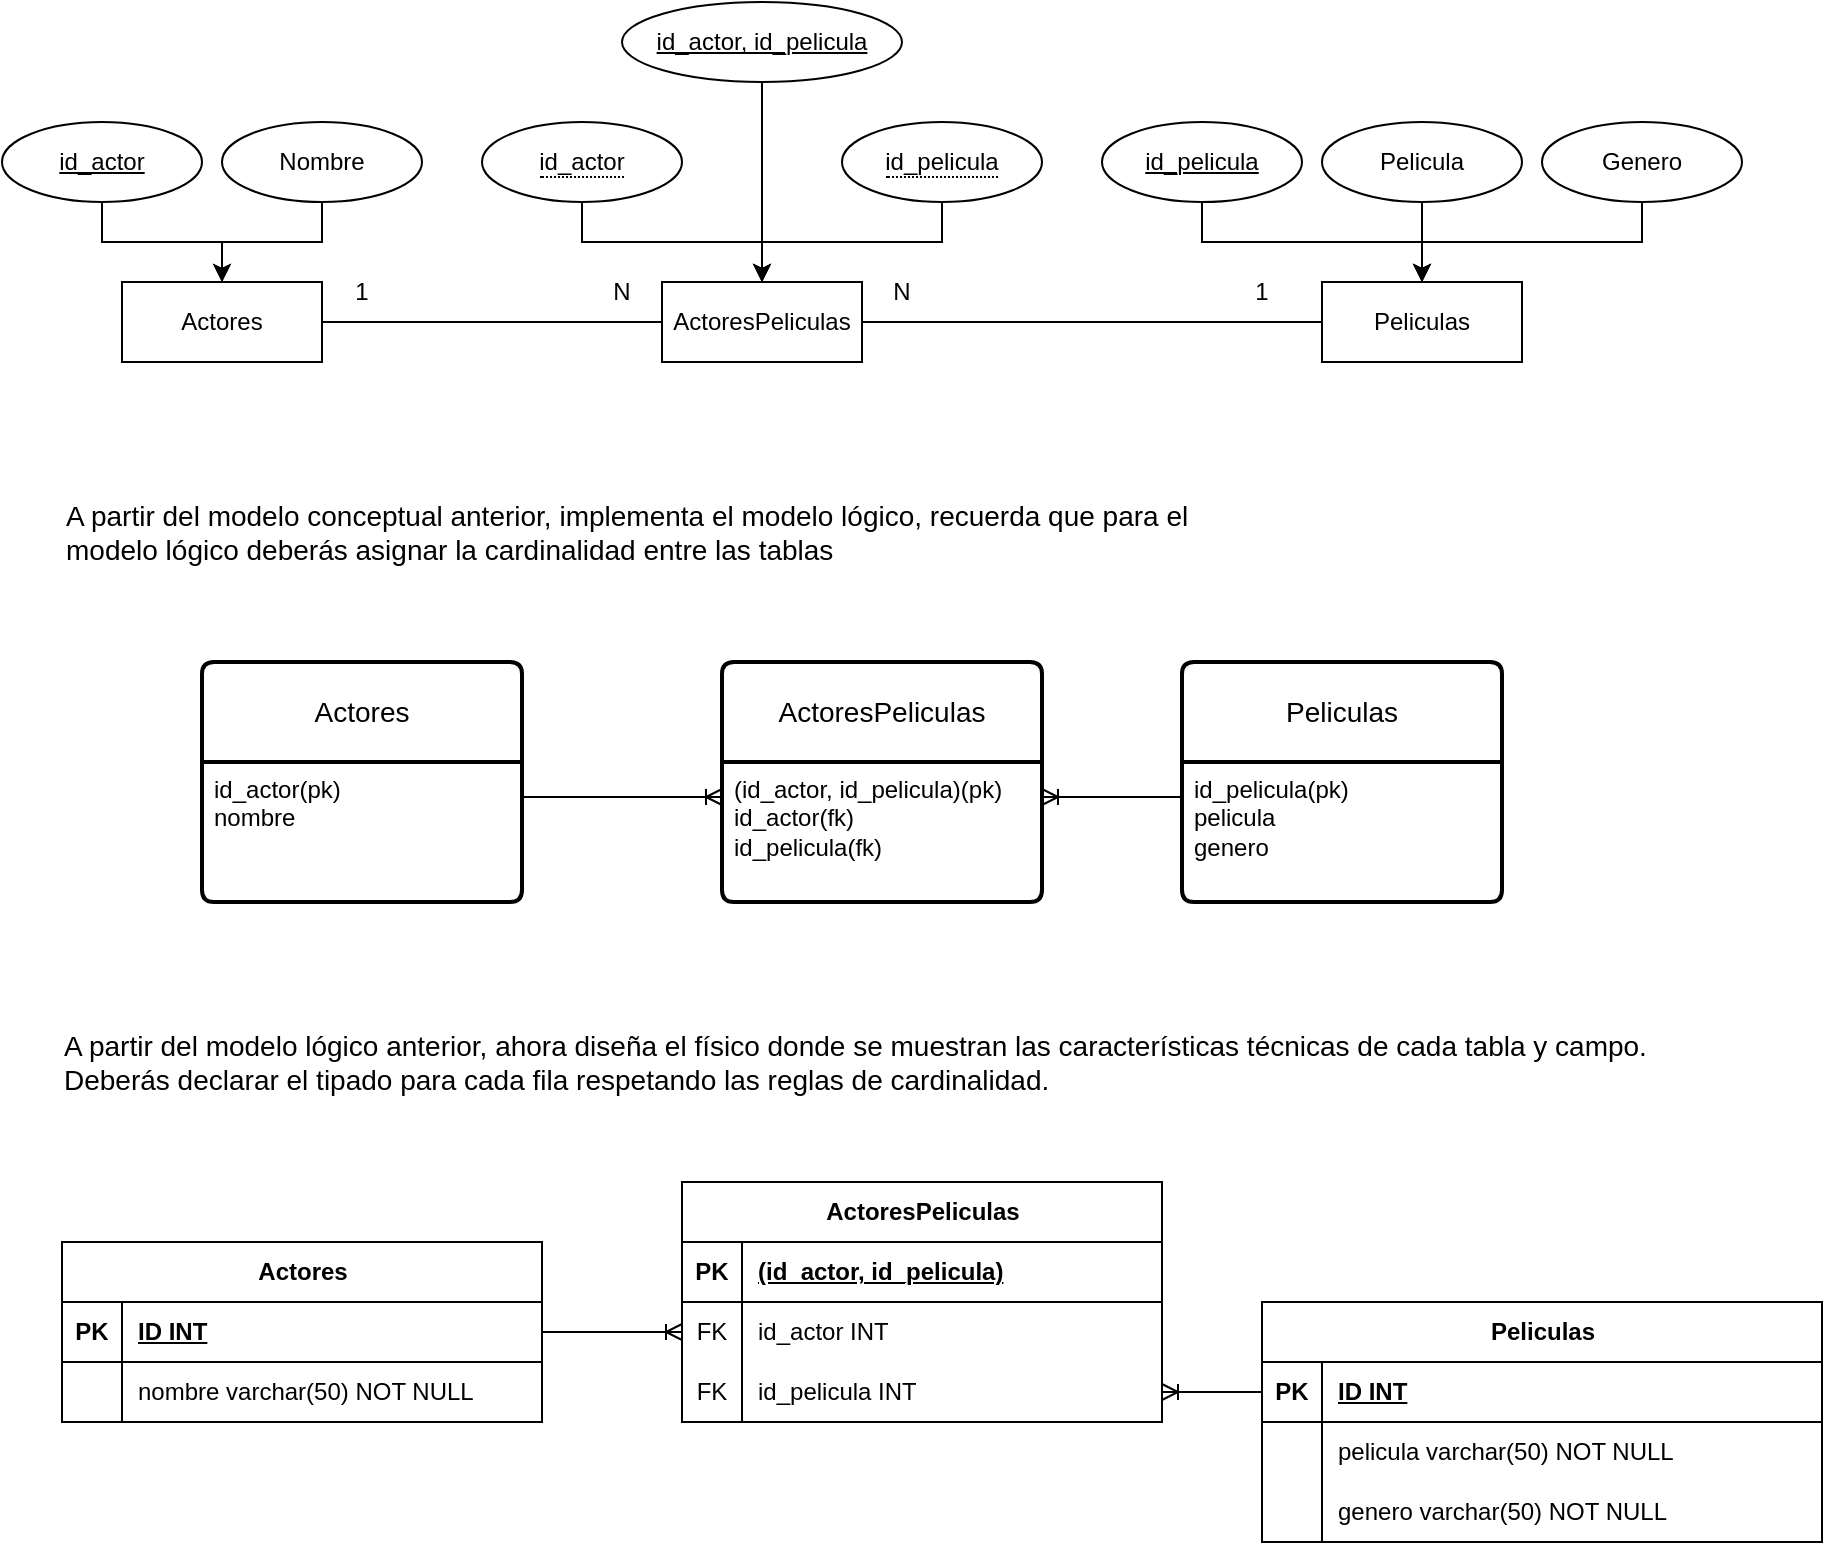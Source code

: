 <mxfile version="24.4.0" type="device">
  <diagram name="Página-1" id="gv3SAU7eRIduFJ0--Vhw">
    <mxGraphModel dx="1165" dy="521" grid="1" gridSize="10" guides="1" tooltips="1" connect="1" arrows="1" fold="1" page="1" pageScale="1" pageWidth="827" pageHeight="1169" math="0" shadow="0">
      <root>
        <mxCell id="0" />
        <mxCell id="1" parent="0" />
        <mxCell id="bGGJ99G3kXYBsOuSdX8--1" value="Peliculas" style="whiteSpace=wrap;html=1;align=center;" vertex="1" parent="1">
          <mxGeometry x="670" y="160" width="100" height="40" as="geometry" />
        </mxCell>
        <mxCell id="bGGJ99G3kXYBsOuSdX8--2" value="Actores" style="whiteSpace=wrap;html=1;align=center;" vertex="1" parent="1">
          <mxGeometry x="70" y="160" width="100" height="40" as="geometry" />
        </mxCell>
        <mxCell id="bGGJ99G3kXYBsOuSdX8--16" style="edgeStyle=orthogonalEdgeStyle;rounded=0;orthogonalLoop=1;jettySize=auto;html=1;exitX=0.5;exitY=1;exitDx=0;exitDy=0;entryX=0.5;entryY=0;entryDx=0;entryDy=0;" edge="1" parent="1" source="bGGJ99G3kXYBsOuSdX8--3" target="bGGJ99G3kXYBsOuSdX8--1">
          <mxGeometry relative="1" as="geometry" />
        </mxCell>
        <mxCell id="bGGJ99G3kXYBsOuSdX8--3" value="Pelicula" style="ellipse;whiteSpace=wrap;html=1;align=center;" vertex="1" parent="1">
          <mxGeometry x="670" y="80" width="100" height="40" as="geometry" />
        </mxCell>
        <mxCell id="bGGJ99G3kXYBsOuSdX8--17" style="edgeStyle=orthogonalEdgeStyle;rounded=0;orthogonalLoop=1;jettySize=auto;html=1;exitX=0.5;exitY=1;exitDx=0;exitDy=0;entryX=0.5;entryY=0;entryDx=0;entryDy=0;" edge="1" parent="1" source="bGGJ99G3kXYBsOuSdX8--5" target="bGGJ99G3kXYBsOuSdX8--2">
          <mxGeometry relative="1" as="geometry" />
        </mxCell>
        <mxCell id="bGGJ99G3kXYBsOuSdX8--5" value="Nombre" style="ellipse;whiteSpace=wrap;html=1;align=center;" vertex="1" parent="1">
          <mxGeometry x="120" y="80" width="100" height="40" as="geometry" />
        </mxCell>
        <mxCell id="bGGJ99G3kXYBsOuSdX8--15" style="edgeStyle=orthogonalEdgeStyle;rounded=0;orthogonalLoop=1;jettySize=auto;html=1;exitX=0.5;exitY=1;exitDx=0;exitDy=0;entryX=0.5;entryY=0;entryDx=0;entryDy=0;" edge="1" parent="1" source="bGGJ99G3kXYBsOuSdX8--7" target="bGGJ99G3kXYBsOuSdX8--1">
          <mxGeometry relative="1" as="geometry" />
        </mxCell>
        <mxCell id="bGGJ99G3kXYBsOuSdX8--7" value="Genero" style="ellipse;whiteSpace=wrap;html=1;align=center;" vertex="1" parent="1">
          <mxGeometry x="780" y="80" width="100" height="40" as="geometry" />
        </mxCell>
        <mxCell id="bGGJ99G3kXYBsOuSdX8--14" style="edgeStyle=orthogonalEdgeStyle;rounded=0;orthogonalLoop=1;jettySize=auto;html=1;exitX=0.5;exitY=1;exitDx=0;exitDy=0;entryX=0.5;entryY=0;entryDx=0;entryDy=0;" edge="1" parent="1" source="bGGJ99G3kXYBsOuSdX8--8" target="bGGJ99G3kXYBsOuSdX8--1">
          <mxGeometry relative="1" as="geometry" />
        </mxCell>
        <mxCell id="bGGJ99G3kXYBsOuSdX8--8" value="id_pelicula" style="ellipse;whiteSpace=wrap;html=1;align=center;fontStyle=4;" vertex="1" parent="1">
          <mxGeometry x="560" y="80" width="100" height="40" as="geometry" />
        </mxCell>
        <mxCell id="bGGJ99G3kXYBsOuSdX8--12" style="edgeStyle=orthogonalEdgeStyle;rounded=0;orthogonalLoop=1;jettySize=auto;html=1;exitX=0.5;exitY=1;exitDx=0;exitDy=0;entryX=0.5;entryY=0;entryDx=0;entryDy=0;" edge="1" parent="1" source="bGGJ99G3kXYBsOuSdX8--9" target="bGGJ99G3kXYBsOuSdX8--2">
          <mxGeometry relative="1" as="geometry" />
        </mxCell>
        <mxCell id="bGGJ99G3kXYBsOuSdX8--9" value="id_actor" style="ellipse;whiteSpace=wrap;html=1;align=center;fontStyle=4;" vertex="1" parent="1">
          <mxGeometry x="10" y="80" width="100" height="40" as="geometry" />
        </mxCell>
        <mxCell id="bGGJ99G3kXYBsOuSdX8--11" style="edgeStyle=orthogonalEdgeStyle;rounded=0;orthogonalLoop=1;jettySize=auto;html=1;exitX=0.5;exitY=1;exitDx=0;exitDy=0;" edge="1" parent="1" source="bGGJ99G3kXYBsOuSdX8--1" target="bGGJ99G3kXYBsOuSdX8--1">
          <mxGeometry relative="1" as="geometry" />
        </mxCell>
        <mxCell id="bGGJ99G3kXYBsOuSdX8--19" value="ActoresPeliculas" style="whiteSpace=wrap;html=1;align=center;" vertex="1" parent="1">
          <mxGeometry x="340" y="160" width="100" height="40" as="geometry" />
        </mxCell>
        <mxCell id="bGGJ99G3kXYBsOuSdX8--22" style="edgeStyle=orthogonalEdgeStyle;rounded=0;orthogonalLoop=1;jettySize=auto;html=1;exitX=0.5;exitY=1;exitDx=0;exitDy=0;entryX=0.5;entryY=0;entryDx=0;entryDy=0;" edge="1" parent="1" source="bGGJ99G3kXYBsOuSdX8--20" target="bGGJ99G3kXYBsOuSdX8--19">
          <mxGeometry relative="1" as="geometry" />
        </mxCell>
        <mxCell id="bGGJ99G3kXYBsOuSdX8--20" value="&lt;span style=&quot;border-bottom: 1px dotted&quot;&gt;id_actor&lt;/span&gt;" style="ellipse;whiteSpace=wrap;html=1;align=center;" vertex="1" parent="1">
          <mxGeometry x="250" y="80" width="100" height="40" as="geometry" />
        </mxCell>
        <mxCell id="bGGJ99G3kXYBsOuSdX8--24" style="edgeStyle=orthogonalEdgeStyle;rounded=0;orthogonalLoop=1;jettySize=auto;html=1;exitX=0.5;exitY=1;exitDx=0;exitDy=0;entryX=0.5;entryY=0;entryDx=0;entryDy=0;" edge="1" parent="1" source="bGGJ99G3kXYBsOuSdX8--21" target="bGGJ99G3kXYBsOuSdX8--19">
          <mxGeometry relative="1" as="geometry" />
        </mxCell>
        <mxCell id="bGGJ99G3kXYBsOuSdX8--21" value="&lt;span style=&quot;border-bottom: 1px dotted&quot;&gt;id_pelicula&lt;/span&gt;" style="ellipse;whiteSpace=wrap;html=1;align=center;" vertex="1" parent="1">
          <mxGeometry x="430" y="80" width="100" height="40" as="geometry" />
        </mxCell>
        <mxCell id="bGGJ99G3kXYBsOuSdX8--26" style="edgeStyle=orthogonalEdgeStyle;rounded=0;orthogonalLoop=1;jettySize=auto;html=1;exitX=0.5;exitY=1;exitDx=0;exitDy=0;entryX=0.5;entryY=0;entryDx=0;entryDy=0;" edge="1" parent="1" source="bGGJ99G3kXYBsOuSdX8--25" target="bGGJ99G3kXYBsOuSdX8--19">
          <mxGeometry relative="1" as="geometry" />
        </mxCell>
        <mxCell id="bGGJ99G3kXYBsOuSdX8--25" value="id_actor, id_pelicula" style="ellipse;whiteSpace=wrap;html=1;align=center;fontStyle=4;" vertex="1" parent="1">
          <mxGeometry x="320" y="20" width="140" height="40" as="geometry" />
        </mxCell>
        <mxCell id="bGGJ99G3kXYBsOuSdX8--27" value="" style="endArrow=none;html=1;rounded=0;entryX=0;entryY=0.5;entryDx=0;entryDy=0;exitX=1;exitY=0.5;exitDx=0;exitDy=0;" edge="1" parent="1" source="bGGJ99G3kXYBsOuSdX8--19" target="bGGJ99G3kXYBsOuSdX8--1">
          <mxGeometry relative="1" as="geometry">
            <mxPoint x="470" y="179.5" as="sourcePoint" />
            <mxPoint x="630" y="179.5" as="targetPoint" />
          </mxGeometry>
        </mxCell>
        <mxCell id="bGGJ99G3kXYBsOuSdX8--28" value="" style="endArrow=none;html=1;rounded=0;entryX=0;entryY=0.5;entryDx=0;entryDy=0;exitX=1;exitY=0.5;exitDx=0;exitDy=0;" edge="1" parent="1" source="bGGJ99G3kXYBsOuSdX8--2" target="bGGJ99G3kXYBsOuSdX8--19">
          <mxGeometry relative="1" as="geometry">
            <mxPoint x="200" y="180" as="sourcePoint" />
            <mxPoint x="330" y="179.5" as="targetPoint" />
          </mxGeometry>
        </mxCell>
        <mxCell id="bGGJ99G3kXYBsOuSdX8--32" value="N" style="text;html=1;align=center;verticalAlign=middle;whiteSpace=wrap;rounded=0;" vertex="1" parent="1">
          <mxGeometry x="290" y="150" width="60" height="30" as="geometry" />
        </mxCell>
        <mxCell id="bGGJ99G3kXYBsOuSdX8--33" value="N" style="text;html=1;align=center;verticalAlign=middle;whiteSpace=wrap;rounded=0;" vertex="1" parent="1">
          <mxGeometry x="430" y="150" width="60" height="30" as="geometry" />
        </mxCell>
        <mxCell id="bGGJ99G3kXYBsOuSdX8--34" value="1" style="text;html=1;align=center;verticalAlign=middle;whiteSpace=wrap;rounded=0;" vertex="1" parent="1">
          <mxGeometry x="610" y="150" width="60" height="30" as="geometry" />
        </mxCell>
        <mxCell id="bGGJ99G3kXYBsOuSdX8--35" value="1" style="text;html=1;align=center;verticalAlign=middle;whiteSpace=wrap;rounded=0;" vertex="1" parent="1">
          <mxGeometry x="160" y="150" width="60" height="30" as="geometry" />
        </mxCell>
        <mxCell id="bGGJ99G3kXYBsOuSdX8--36" value="&lt;font style=&quot;font-size: 14px;&quot;&gt;A partir del modelo conceptual anterior, implementa el modelo lógico, recuerda que para el&lt;br&gt;modelo lógico deberás asignar la cardinalidad entre las tablas&lt;/font&gt;" style="text;html=1;align=left;verticalAlign=middle;whiteSpace=wrap;rounded=0;" vertex="1" parent="1">
          <mxGeometry x="40" y="260" width="730" height="50" as="geometry" />
        </mxCell>
        <mxCell id="bGGJ99G3kXYBsOuSdX8--37" value="ActoresPeliculas" style="swimlane;childLayout=stackLayout;horizontal=1;startSize=50;horizontalStack=0;rounded=1;fontSize=14;fontStyle=0;strokeWidth=2;resizeParent=0;resizeLast=1;shadow=0;dashed=0;align=center;arcSize=4;whiteSpace=wrap;html=1;" vertex="1" parent="1">
          <mxGeometry x="370" y="350" width="160" height="120" as="geometry" />
        </mxCell>
        <mxCell id="bGGJ99G3kXYBsOuSdX8--38" value="(id_actor, id_pelicula)(pk)&lt;div&gt;id_actor(fk)&lt;/div&gt;&lt;div&gt;id_pelicula(fk)&lt;/div&gt;" style="align=left;strokeColor=none;fillColor=none;spacingLeft=4;fontSize=12;verticalAlign=top;resizable=0;rotatable=0;part=1;html=1;" vertex="1" parent="bGGJ99G3kXYBsOuSdX8--37">
          <mxGeometry y="50" width="160" height="70" as="geometry" />
        </mxCell>
        <mxCell id="bGGJ99G3kXYBsOuSdX8--39" value="Peliculas" style="swimlane;childLayout=stackLayout;horizontal=1;startSize=50;horizontalStack=0;rounded=1;fontSize=14;fontStyle=0;strokeWidth=2;resizeParent=0;resizeLast=1;shadow=0;dashed=0;align=center;arcSize=4;whiteSpace=wrap;html=1;" vertex="1" parent="1">
          <mxGeometry x="600" y="350" width="160" height="120" as="geometry" />
        </mxCell>
        <mxCell id="bGGJ99G3kXYBsOuSdX8--40" value="id_pelicula(pk)&lt;div&gt;pelicula&lt;/div&gt;&lt;div&gt;genero&lt;/div&gt;" style="align=left;strokeColor=none;fillColor=none;spacingLeft=4;fontSize=12;verticalAlign=top;resizable=0;rotatable=0;part=1;html=1;" vertex="1" parent="bGGJ99G3kXYBsOuSdX8--39">
          <mxGeometry y="50" width="160" height="70" as="geometry" />
        </mxCell>
        <mxCell id="bGGJ99G3kXYBsOuSdX8--41" value="Actores" style="swimlane;childLayout=stackLayout;horizontal=1;startSize=50;horizontalStack=0;rounded=1;fontSize=14;fontStyle=0;strokeWidth=2;resizeParent=0;resizeLast=1;shadow=0;dashed=0;align=center;arcSize=4;whiteSpace=wrap;html=1;" vertex="1" parent="1">
          <mxGeometry x="110" y="350" width="160" height="120" as="geometry" />
        </mxCell>
        <mxCell id="bGGJ99G3kXYBsOuSdX8--42" value="id_actor(pk)&lt;div&gt;nombre&lt;/div&gt;" style="align=left;strokeColor=none;fillColor=none;spacingLeft=4;fontSize=12;verticalAlign=top;resizable=0;rotatable=0;part=1;html=1;" vertex="1" parent="bGGJ99G3kXYBsOuSdX8--41">
          <mxGeometry y="50" width="160" height="70" as="geometry" />
        </mxCell>
        <mxCell id="bGGJ99G3kXYBsOuSdX8--43" value="" style="fontSize=12;html=1;endArrow=ERoneToMany;rounded=0;exitX=1;exitY=0.25;exitDx=0;exitDy=0;entryX=0;entryY=0.25;entryDx=0;entryDy=0;" edge="1" parent="1" source="bGGJ99G3kXYBsOuSdX8--42" target="bGGJ99G3kXYBsOuSdX8--38">
          <mxGeometry width="100" height="100" relative="1" as="geometry">
            <mxPoint x="230" y="585" as="sourcePoint" />
            <mxPoint x="330" y="485" as="targetPoint" />
          </mxGeometry>
        </mxCell>
        <mxCell id="bGGJ99G3kXYBsOuSdX8--44" value="" style="fontSize=12;html=1;endArrow=ERoneToMany;rounded=0;exitX=0;exitY=0.25;exitDx=0;exitDy=0;entryX=1;entryY=0.25;entryDx=0;entryDy=0;" edge="1" parent="1" source="bGGJ99G3kXYBsOuSdX8--40" target="bGGJ99G3kXYBsOuSdX8--38">
          <mxGeometry width="100" height="100" relative="1" as="geometry">
            <mxPoint x="630" y="420" as="sourcePoint" />
            <mxPoint x="550" y="420" as="targetPoint" />
          </mxGeometry>
        </mxCell>
        <mxCell id="bGGJ99G3kXYBsOuSdX8--49" value="&lt;div style=&quot;text-align: left;&quot;&gt;&lt;span style=&quot;font-size: 14px; background-color: initial;&quot;&gt;A partir del modelo lógico anterior, ahora diseña el físico donde se muestran las&amp;nbsp;&lt;/span&gt;&lt;span style=&quot;font-size: 14px; background-color: initial;&quot;&gt;características técnicas de cada tabla y campo. Deberás declarar el tipado para cada fila&amp;nbsp;&lt;/span&gt;&lt;span style=&quot;font-size: 14px; background-color: initial;&quot;&gt;respetando las reglas de cardinalidad.&lt;/span&gt;&lt;/div&gt;" style="text;html=1;align=center;verticalAlign=middle;whiteSpace=wrap;rounded=0;" vertex="1" parent="1">
          <mxGeometry x="40" y="520" width="820" height="60" as="geometry" />
        </mxCell>
        <mxCell id="bGGJ99G3kXYBsOuSdX8--50" value="ActoresPeliculas" style="shape=table;startSize=30;container=1;collapsible=1;childLayout=tableLayout;fixedRows=1;rowLines=0;fontStyle=1;align=center;resizeLast=1;html=1;" vertex="1" parent="1">
          <mxGeometry x="350" y="610" width="240" height="120" as="geometry" />
        </mxCell>
        <mxCell id="bGGJ99G3kXYBsOuSdX8--51" value="" style="shape=tableRow;horizontal=0;startSize=0;swimlaneHead=0;swimlaneBody=0;fillColor=none;collapsible=0;dropTarget=0;points=[[0,0.5],[1,0.5]];portConstraint=eastwest;top=0;left=0;right=0;bottom=1;" vertex="1" parent="bGGJ99G3kXYBsOuSdX8--50">
          <mxGeometry y="30" width="240" height="30" as="geometry" />
        </mxCell>
        <mxCell id="bGGJ99G3kXYBsOuSdX8--52" value="PK" style="shape=partialRectangle;connectable=0;fillColor=none;top=0;left=0;bottom=0;right=0;fontStyle=1;overflow=hidden;whiteSpace=wrap;html=1;" vertex="1" parent="bGGJ99G3kXYBsOuSdX8--51">
          <mxGeometry width="30" height="30" as="geometry">
            <mxRectangle width="30" height="30" as="alternateBounds" />
          </mxGeometry>
        </mxCell>
        <mxCell id="bGGJ99G3kXYBsOuSdX8--53" value="(id_actor, id_pelicula)" style="shape=partialRectangle;connectable=0;fillColor=none;top=0;left=0;bottom=0;right=0;align=left;spacingLeft=6;fontStyle=5;overflow=hidden;whiteSpace=wrap;html=1;" vertex="1" parent="bGGJ99G3kXYBsOuSdX8--51">
          <mxGeometry x="30" width="210" height="30" as="geometry">
            <mxRectangle width="210" height="30" as="alternateBounds" />
          </mxGeometry>
        </mxCell>
        <mxCell id="bGGJ99G3kXYBsOuSdX8--54" value="" style="shape=tableRow;horizontal=0;startSize=0;swimlaneHead=0;swimlaneBody=0;fillColor=none;collapsible=0;dropTarget=0;points=[[0,0.5],[1,0.5]];portConstraint=eastwest;top=0;left=0;right=0;bottom=0;" vertex="1" parent="bGGJ99G3kXYBsOuSdX8--50">
          <mxGeometry y="60" width="240" height="30" as="geometry" />
        </mxCell>
        <mxCell id="bGGJ99G3kXYBsOuSdX8--55" value="FK" style="shape=partialRectangle;connectable=0;fillColor=none;top=0;left=0;bottom=0;right=0;editable=1;overflow=hidden;whiteSpace=wrap;html=1;" vertex="1" parent="bGGJ99G3kXYBsOuSdX8--54">
          <mxGeometry width="30" height="30" as="geometry">
            <mxRectangle width="30" height="30" as="alternateBounds" />
          </mxGeometry>
        </mxCell>
        <mxCell id="bGGJ99G3kXYBsOuSdX8--56" value="id_actor INT" style="shape=partialRectangle;connectable=0;fillColor=none;top=0;left=0;bottom=0;right=0;align=left;spacingLeft=6;overflow=hidden;whiteSpace=wrap;html=1;" vertex="1" parent="bGGJ99G3kXYBsOuSdX8--54">
          <mxGeometry x="30" width="210" height="30" as="geometry">
            <mxRectangle width="210" height="30" as="alternateBounds" />
          </mxGeometry>
        </mxCell>
        <mxCell id="bGGJ99G3kXYBsOuSdX8--57" value="" style="shape=tableRow;horizontal=0;startSize=0;swimlaneHead=0;swimlaneBody=0;fillColor=none;collapsible=0;dropTarget=0;points=[[0,0.5],[1,0.5]];portConstraint=eastwest;top=0;left=0;right=0;bottom=0;" vertex="1" parent="bGGJ99G3kXYBsOuSdX8--50">
          <mxGeometry y="90" width="240" height="30" as="geometry" />
        </mxCell>
        <mxCell id="bGGJ99G3kXYBsOuSdX8--58" value="FK" style="shape=partialRectangle;connectable=0;fillColor=none;top=0;left=0;bottom=0;right=0;editable=1;overflow=hidden;whiteSpace=wrap;html=1;" vertex="1" parent="bGGJ99G3kXYBsOuSdX8--57">
          <mxGeometry width="30" height="30" as="geometry">
            <mxRectangle width="30" height="30" as="alternateBounds" />
          </mxGeometry>
        </mxCell>
        <mxCell id="bGGJ99G3kXYBsOuSdX8--59" value="id_pelicula INT" style="shape=partialRectangle;connectable=0;fillColor=none;top=0;left=0;bottom=0;right=0;align=left;spacingLeft=6;overflow=hidden;whiteSpace=wrap;html=1;" vertex="1" parent="bGGJ99G3kXYBsOuSdX8--57">
          <mxGeometry x="30" width="210" height="30" as="geometry">
            <mxRectangle width="210" height="30" as="alternateBounds" />
          </mxGeometry>
        </mxCell>
        <mxCell id="bGGJ99G3kXYBsOuSdX8--63" value="Peliculas" style="shape=table;startSize=30;container=1;collapsible=1;childLayout=tableLayout;fixedRows=1;rowLines=0;fontStyle=1;align=center;resizeLast=1;html=1;" vertex="1" parent="1">
          <mxGeometry x="640" y="670" width="280" height="120" as="geometry" />
        </mxCell>
        <mxCell id="bGGJ99G3kXYBsOuSdX8--64" value="" style="shape=tableRow;horizontal=0;startSize=0;swimlaneHead=0;swimlaneBody=0;fillColor=none;collapsible=0;dropTarget=0;points=[[0,0.5],[1,0.5]];portConstraint=eastwest;top=0;left=0;right=0;bottom=1;" vertex="1" parent="bGGJ99G3kXYBsOuSdX8--63">
          <mxGeometry y="30" width="280" height="30" as="geometry" />
        </mxCell>
        <mxCell id="bGGJ99G3kXYBsOuSdX8--65" value="PK" style="shape=partialRectangle;connectable=0;fillColor=none;top=0;left=0;bottom=0;right=0;fontStyle=1;overflow=hidden;whiteSpace=wrap;html=1;" vertex="1" parent="bGGJ99G3kXYBsOuSdX8--64">
          <mxGeometry width="30" height="30" as="geometry">
            <mxRectangle width="30" height="30" as="alternateBounds" />
          </mxGeometry>
        </mxCell>
        <mxCell id="bGGJ99G3kXYBsOuSdX8--66" value="ID INT" style="shape=partialRectangle;connectable=0;fillColor=none;top=0;left=0;bottom=0;right=0;align=left;spacingLeft=6;fontStyle=5;overflow=hidden;whiteSpace=wrap;html=1;" vertex="1" parent="bGGJ99G3kXYBsOuSdX8--64">
          <mxGeometry x="30" width="250" height="30" as="geometry">
            <mxRectangle width="250" height="30" as="alternateBounds" />
          </mxGeometry>
        </mxCell>
        <mxCell id="bGGJ99G3kXYBsOuSdX8--67" value="" style="shape=tableRow;horizontal=0;startSize=0;swimlaneHead=0;swimlaneBody=0;fillColor=none;collapsible=0;dropTarget=0;points=[[0,0.5],[1,0.5]];portConstraint=eastwest;top=0;left=0;right=0;bottom=0;" vertex="1" parent="bGGJ99G3kXYBsOuSdX8--63">
          <mxGeometry y="60" width="280" height="30" as="geometry" />
        </mxCell>
        <mxCell id="bGGJ99G3kXYBsOuSdX8--68" value="" style="shape=partialRectangle;connectable=0;fillColor=none;top=0;left=0;bottom=0;right=0;editable=1;overflow=hidden;whiteSpace=wrap;html=1;" vertex="1" parent="bGGJ99G3kXYBsOuSdX8--67">
          <mxGeometry width="30" height="30" as="geometry">
            <mxRectangle width="30" height="30" as="alternateBounds" />
          </mxGeometry>
        </mxCell>
        <mxCell id="bGGJ99G3kXYBsOuSdX8--69" value="pelicula varchar(50) NOT NULL&amp;nbsp;" style="shape=partialRectangle;connectable=0;fillColor=none;top=0;left=0;bottom=0;right=0;align=left;spacingLeft=6;overflow=hidden;whiteSpace=wrap;html=1;" vertex="1" parent="bGGJ99G3kXYBsOuSdX8--67">
          <mxGeometry x="30" width="250" height="30" as="geometry">
            <mxRectangle width="250" height="30" as="alternateBounds" />
          </mxGeometry>
        </mxCell>
        <mxCell id="bGGJ99G3kXYBsOuSdX8--70" value="" style="shape=tableRow;horizontal=0;startSize=0;swimlaneHead=0;swimlaneBody=0;fillColor=none;collapsible=0;dropTarget=0;points=[[0,0.5],[1,0.5]];portConstraint=eastwest;top=0;left=0;right=0;bottom=0;" vertex="1" parent="bGGJ99G3kXYBsOuSdX8--63">
          <mxGeometry y="90" width="280" height="30" as="geometry" />
        </mxCell>
        <mxCell id="bGGJ99G3kXYBsOuSdX8--71" value="" style="shape=partialRectangle;connectable=0;fillColor=none;top=0;left=0;bottom=0;right=0;editable=1;overflow=hidden;whiteSpace=wrap;html=1;" vertex="1" parent="bGGJ99G3kXYBsOuSdX8--70">
          <mxGeometry width="30" height="30" as="geometry">
            <mxRectangle width="30" height="30" as="alternateBounds" />
          </mxGeometry>
        </mxCell>
        <mxCell id="bGGJ99G3kXYBsOuSdX8--72" value="genero varchar(50) NOT NULL&lt;span style=&quot;background-color: initial;&quot;&gt;&amp;nbsp;&lt;/span&gt;" style="shape=partialRectangle;connectable=0;fillColor=none;top=0;left=0;bottom=0;right=0;align=left;spacingLeft=6;overflow=hidden;whiteSpace=wrap;html=1;" vertex="1" parent="bGGJ99G3kXYBsOuSdX8--70">
          <mxGeometry x="30" width="250" height="30" as="geometry">
            <mxRectangle width="250" height="30" as="alternateBounds" />
          </mxGeometry>
        </mxCell>
        <mxCell id="bGGJ99G3kXYBsOuSdX8--76" value="Actores" style="shape=table;startSize=30;container=1;collapsible=1;childLayout=tableLayout;fixedRows=1;rowLines=0;fontStyle=1;align=center;resizeLast=1;html=1;" vertex="1" parent="1">
          <mxGeometry x="40" y="640" width="240" height="90" as="geometry" />
        </mxCell>
        <mxCell id="bGGJ99G3kXYBsOuSdX8--77" value="" style="shape=tableRow;horizontal=0;startSize=0;swimlaneHead=0;swimlaneBody=0;fillColor=none;collapsible=0;dropTarget=0;points=[[0,0.5],[1,0.5]];portConstraint=eastwest;top=0;left=0;right=0;bottom=1;" vertex="1" parent="bGGJ99G3kXYBsOuSdX8--76">
          <mxGeometry y="30" width="240" height="30" as="geometry" />
        </mxCell>
        <mxCell id="bGGJ99G3kXYBsOuSdX8--78" value="PK" style="shape=partialRectangle;connectable=0;fillColor=none;top=0;left=0;bottom=0;right=0;fontStyle=1;overflow=hidden;whiteSpace=wrap;html=1;" vertex="1" parent="bGGJ99G3kXYBsOuSdX8--77">
          <mxGeometry width="30" height="30" as="geometry">
            <mxRectangle width="30" height="30" as="alternateBounds" />
          </mxGeometry>
        </mxCell>
        <mxCell id="bGGJ99G3kXYBsOuSdX8--79" value="ID INT" style="shape=partialRectangle;connectable=0;fillColor=none;top=0;left=0;bottom=0;right=0;align=left;spacingLeft=6;fontStyle=5;overflow=hidden;whiteSpace=wrap;html=1;" vertex="1" parent="bGGJ99G3kXYBsOuSdX8--77">
          <mxGeometry x="30" width="210" height="30" as="geometry">
            <mxRectangle width="210" height="30" as="alternateBounds" />
          </mxGeometry>
        </mxCell>
        <mxCell id="bGGJ99G3kXYBsOuSdX8--80" value="" style="shape=tableRow;horizontal=0;startSize=0;swimlaneHead=0;swimlaneBody=0;fillColor=none;collapsible=0;dropTarget=0;points=[[0,0.5],[1,0.5]];portConstraint=eastwest;top=0;left=0;right=0;bottom=0;" vertex="1" parent="bGGJ99G3kXYBsOuSdX8--76">
          <mxGeometry y="60" width="240" height="30" as="geometry" />
        </mxCell>
        <mxCell id="bGGJ99G3kXYBsOuSdX8--81" value="" style="shape=partialRectangle;connectable=0;fillColor=none;top=0;left=0;bottom=0;right=0;editable=1;overflow=hidden;whiteSpace=wrap;html=1;" vertex="1" parent="bGGJ99G3kXYBsOuSdX8--80">
          <mxGeometry width="30" height="30" as="geometry">
            <mxRectangle width="30" height="30" as="alternateBounds" />
          </mxGeometry>
        </mxCell>
        <mxCell id="bGGJ99G3kXYBsOuSdX8--82" value="nombre varchar(50) NOT NULL" style="shape=partialRectangle;connectable=0;fillColor=none;top=0;left=0;bottom=0;right=0;align=left;spacingLeft=6;overflow=hidden;whiteSpace=wrap;html=1;" vertex="1" parent="bGGJ99G3kXYBsOuSdX8--80">
          <mxGeometry x="30" width="210" height="30" as="geometry">
            <mxRectangle width="210" height="30" as="alternateBounds" />
          </mxGeometry>
        </mxCell>
        <mxCell id="bGGJ99G3kXYBsOuSdX8--89" value="" style="fontSize=12;html=1;endArrow=ERoneToMany;rounded=0;exitX=1;exitY=0.5;exitDx=0;exitDy=0;entryX=0;entryY=0.5;entryDx=0;entryDy=0;" edge="1" parent="1" source="bGGJ99G3kXYBsOuSdX8--77" target="bGGJ99G3kXYBsOuSdX8--54">
          <mxGeometry width="100" height="100" relative="1" as="geometry">
            <mxPoint x="290" y="790" as="sourcePoint" />
            <mxPoint x="340" y="730" as="targetPoint" />
          </mxGeometry>
        </mxCell>
        <mxCell id="bGGJ99G3kXYBsOuSdX8--90" value="" style="fontSize=12;html=1;endArrow=ERoneToMany;rounded=0;exitX=0;exitY=0.5;exitDx=0;exitDy=0;entryX=1;entryY=0.5;entryDx=0;entryDy=0;" edge="1" parent="1" source="bGGJ99G3kXYBsOuSdX8--64" target="bGGJ99G3kXYBsOuSdX8--57">
          <mxGeometry width="100" height="100" relative="1" as="geometry">
            <mxPoint x="620" y="740" as="sourcePoint" />
            <mxPoint x="560" y="730" as="targetPoint" />
          </mxGeometry>
        </mxCell>
      </root>
    </mxGraphModel>
  </diagram>
</mxfile>
